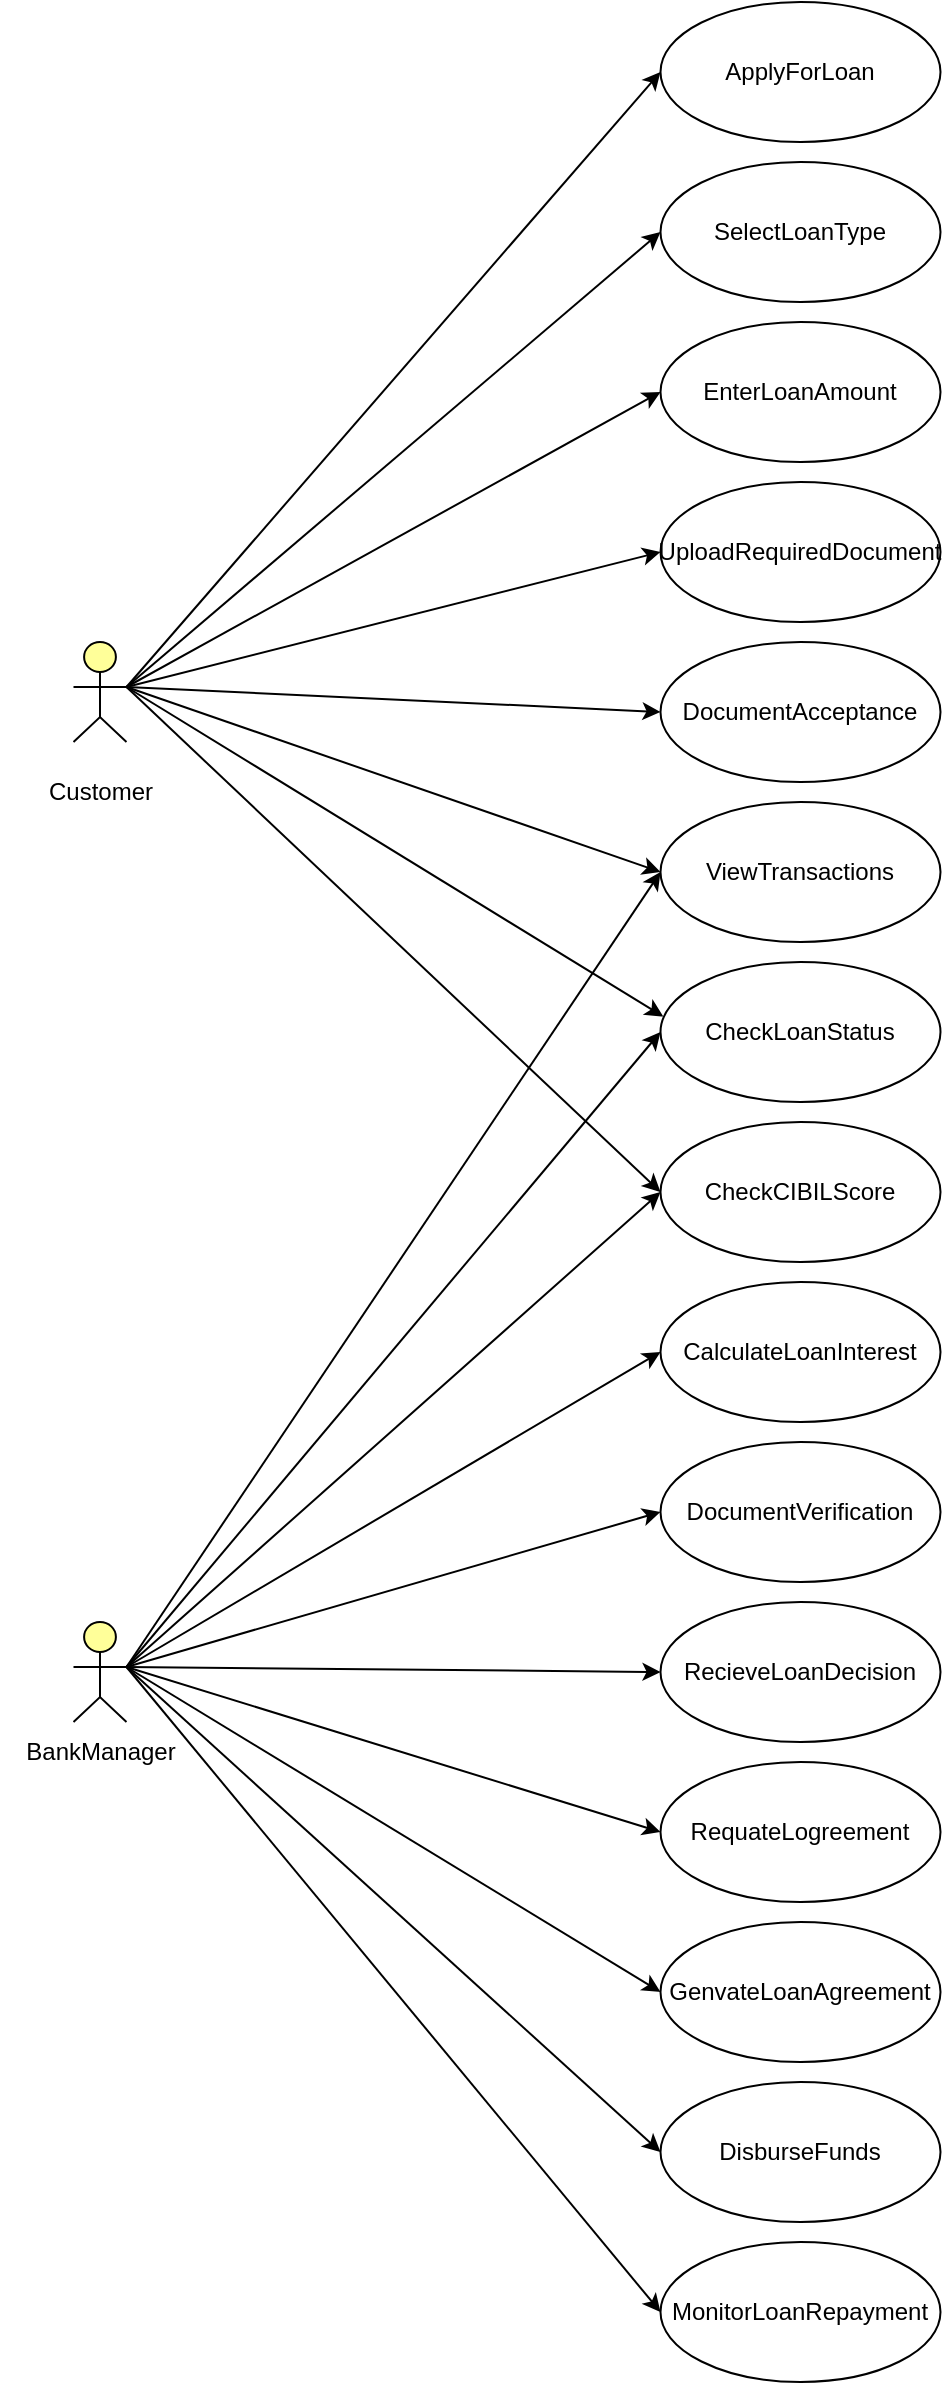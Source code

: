 <mxfile version="28.1.0">
  <diagram name="Page-1" id="BDV_i7JmWRo69FhILaVu">
    <mxGraphModel dx="1017" dy="553" grid="1" gridSize="10" guides="1" tooltips="1" connect="1" arrows="1" fold="1" page="1" pageScale="1" pageWidth="850" pageHeight="1100" math="0" shadow="0">
      <root>
        <mxCell id="0" />
        <mxCell id="1" parent="0" />
        <mxCell id="sCJvsAIUte83GV9f1clO-2" value="CheckCIBILScore" style="ellipse;whiteSpace=wrap;html=1;" parent="1" vertex="1">
          <mxGeometry x="775.25" y="820" width="140" height="70" as="geometry" />
        </mxCell>
        <mxCell id="sCJvsAIUte83GV9f1clO-3" value="CheckLoanStatus" style="ellipse;whiteSpace=wrap;html=1;" parent="1" vertex="1">
          <mxGeometry x="775.25" y="740" width="140" height="70" as="geometry" />
        </mxCell>
        <mxCell id="sCJvsAIUte83GV9f1clO-4" value="UploadRequiredDocument" style="ellipse;whiteSpace=wrap;html=1;" parent="1" vertex="1">
          <mxGeometry x="775.25" y="500" width="140" height="70" as="geometry" />
        </mxCell>
        <mxCell id="sCJvsAIUte83GV9f1clO-5" value="ApplyForLoan" style="ellipse;whiteSpace=wrap;html=1;" parent="1" vertex="1">
          <mxGeometry x="775.25" y="260" width="140" height="70" as="geometry" />
        </mxCell>
        <mxCell id="sCJvsAIUte83GV9f1clO-6" value="CalculateLoanInterest" style="ellipse;whiteSpace=wrap;html=1;" parent="1" vertex="1">
          <mxGeometry x="775.25" y="900" width="140" height="70" as="geometry" />
        </mxCell>
        <mxCell id="sCJvsAIUte83GV9f1clO-7" value="SelectLoanType" style="ellipse;whiteSpace=wrap;html=1;" parent="1" vertex="1">
          <mxGeometry x="775.25" y="340" width="140" height="70" as="geometry" />
        </mxCell>
        <mxCell id="sCJvsAIUte83GV9f1clO-8" value="DocumentAcceptance" style="ellipse;whiteSpace=wrap;html=1;" parent="1" vertex="1">
          <mxGeometry x="775.25" y="580" width="140" height="70" as="geometry" />
        </mxCell>
        <mxCell id="sCJvsAIUte83GV9f1clO-9" value="EnterLoanAmount" style="ellipse;whiteSpace=wrap;html=1;" parent="1" vertex="1">
          <mxGeometry x="775.25" y="420" width="140" height="70" as="geometry" />
        </mxCell>
        <mxCell id="sCJvsAIUte83GV9f1clO-10" value="RecieveLoanDecision" style="ellipse;whiteSpace=wrap;html=1;" parent="1" vertex="1">
          <mxGeometry x="775.25" y="1060" width="140" height="70" as="geometry" />
        </mxCell>
        <mxCell id="sCJvsAIUte83GV9f1clO-11" value="ViewTransactions" style="ellipse;whiteSpace=wrap;html=1;" parent="1" vertex="1">
          <mxGeometry x="775.25" y="660" width="140" height="70" as="geometry" />
        </mxCell>
        <mxCell id="sCJvsAIUte83GV9f1clO-13" value="GenvateLoanAgreement" style="ellipse;whiteSpace=wrap;html=1;" parent="1" vertex="1">
          <mxGeometry x="775.25" y="1220" width="140" height="70" as="geometry" />
        </mxCell>
        <mxCell id="sCJvsAIUte83GV9f1clO-14" value="RequateLogreement" style="ellipse;whiteSpace=wrap;html=1;" parent="1" vertex="1">
          <mxGeometry x="775.25" y="1140" width="140" height="70" as="geometry" />
        </mxCell>
        <mxCell id="sCJvsAIUte83GV9f1clO-16" value="" style="html=1;outlineConnect=0;whiteSpace=wrap;fillColor=#ffff99;verticalLabelPosition=bottom;verticalAlign=top;align=center;shape=mxgraph.archimate3.actor;" parent="1" vertex="1">
          <mxGeometry x="481.75" y="1070" width="26.5" height="50" as="geometry" />
        </mxCell>
        <mxCell id="sCJvsAIUte83GV9f1clO-17" value="" style="html=1;outlineConnect=0;whiteSpace=wrap;fillColor=#ffff99;verticalLabelPosition=bottom;verticalAlign=top;align=center;shape=mxgraph.archimate3.actor;" parent="1" vertex="1">
          <mxGeometry x="481.75" y="580" width="26.5" height="50" as="geometry" />
        </mxCell>
        <mxCell id="sCJvsAIUte83GV9f1clO-18" value="Customer" style="text;html=1;align=center;verticalAlign=middle;resizable=0;points=[];autosize=1;strokeColor=none;fillColor=none;" parent="1" vertex="1">
          <mxGeometry x="455" y="640" width="80" height="30" as="geometry" />
        </mxCell>
        <mxCell id="sCJvsAIUte83GV9f1clO-19" value="BankManager" style="text;html=1;align=center;verticalAlign=middle;resizable=0;points=[];autosize=1;strokeColor=none;fillColor=none;" parent="1" vertex="1">
          <mxGeometry x="445" y="1120" width="100" height="30" as="geometry" />
        </mxCell>
        <mxCell id="sCJvsAIUte83GV9f1clO-21" style="edgeStyle=orthogonalEdgeStyle;rounded=0;orthogonalLoop=1;jettySize=auto;html=1;exitX=0.5;exitY=1;exitDx=0;exitDy=0;" parent="1" source="sCJvsAIUte83GV9f1clO-5" target="sCJvsAIUte83GV9f1clO-5" edge="1">
          <mxGeometry relative="1" as="geometry" />
        </mxCell>
        <mxCell id="sCJvsAIUte83GV9f1clO-23" value="" style="endArrow=classic;html=1;rounded=0;exitX=1;exitY=0.45;exitDx=0;exitDy=0;exitPerimeter=0;entryX=0;entryY=0.5;entryDx=0;entryDy=0;" parent="1" source="sCJvsAIUte83GV9f1clO-17" target="sCJvsAIUte83GV9f1clO-8" edge="1">
          <mxGeometry width="50" height="50" relative="1" as="geometry">
            <mxPoint x="745.25" y="850" as="sourcePoint" />
            <mxPoint x="795.25" y="800" as="targetPoint" />
          </mxGeometry>
        </mxCell>
        <mxCell id="sCJvsAIUte83GV9f1clO-24" value="" style="endArrow=classic;html=1;rounded=0;exitX=1;exitY=0.45;exitDx=0;exitDy=0;exitPerimeter=0;entryX=0;entryY=0.5;entryDx=0;entryDy=0;" parent="1" source="sCJvsAIUte83GV9f1clO-17" target="sCJvsAIUte83GV9f1clO-4" edge="1">
          <mxGeometry width="50" height="50" relative="1" as="geometry">
            <mxPoint x="745.25" y="850" as="sourcePoint" />
            <mxPoint x="795.25" y="800" as="targetPoint" />
          </mxGeometry>
        </mxCell>
        <mxCell id="sCJvsAIUte83GV9f1clO-25" value="" style="endArrow=classic;html=1;rounded=0;exitX=1;exitY=0.45;exitDx=0;exitDy=0;exitPerimeter=0;entryX=0;entryY=0.5;entryDx=0;entryDy=0;" parent="1" source="sCJvsAIUte83GV9f1clO-17" target="sCJvsAIUte83GV9f1clO-9" edge="1">
          <mxGeometry width="50" height="50" relative="1" as="geometry">
            <mxPoint x="745.25" y="850" as="sourcePoint" />
            <mxPoint x="795.25" y="800" as="targetPoint" />
          </mxGeometry>
        </mxCell>
        <mxCell id="sCJvsAIUte83GV9f1clO-26" value="" style="endArrow=classic;html=1;rounded=0;exitX=1;exitY=0.45;exitDx=0;exitDy=0;exitPerimeter=0;entryX=0;entryY=0.5;entryDx=0;entryDy=0;" parent="1" source="sCJvsAIUte83GV9f1clO-17" target="sCJvsAIUte83GV9f1clO-7" edge="1">
          <mxGeometry width="50" height="50" relative="1" as="geometry">
            <mxPoint x="745.25" y="850" as="sourcePoint" />
            <mxPoint x="795.25" y="800" as="targetPoint" />
          </mxGeometry>
        </mxCell>
        <mxCell id="sCJvsAIUte83GV9f1clO-27" value="" style="endArrow=classic;html=1;rounded=0;exitX=1;exitY=0.45;exitDx=0;exitDy=0;exitPerimeter=0;entryX=0;entryY=0.5;entryDx=0;entryDy=0;" parent="1" source="sCJvsAIUte83GV9f1clO-17" target="sCJvsAIUte83GV9f1clO-5" edge="1">
          <mxGeometry width="50" height="50" relative="1" as="geometry">
            <mxPoint x="745.25" y="850" as="sourcePoint" />
            <mxPoint x="795.25" y="800" as="targetPoint" />
          </mxGeometry>
        </mxCell>
        <mxCell id="sCJvsAIUte83GV9f1clO-29" value="" style="endArrow=classic;html=1;rounded=0;exitX=1;exitY=0.45;exitDx=0;exitDy=0;exitPerimeter=0;entryX=0;entryY=0.5;entryDx=0;entryDy=0;" parent="1" source="sCJvsAIUte83GV9f1clO-17" target="sCJvsAIUte83GV9f1clO-2" edge="1">
          <mxGeometry width="50" height="50" relative="1" as="geometry">
            <mxPoint x="745.25" y="810" as="sourcePoint" />
            <mxPoint x="795.25" y="760" as="targetPoint" />
          </mxGeometry>
        </mxCell>
        <mxCell id="sCJvsAIUte83GV9f1clO-30" value="" style="endArrow=classic;html=1;rounded=0;entryX=0.01;entryY=0.39;entryDx=0;entryDy=0;entryPerimeter=0;exitX=1;exitY=0.45;exitDx=0;exitDy=0;exitPerimeter=0;" parent="1" source="sCJvsAIUte83GV9f1clO-17" target="sCJvsAIUte83GV9f1clO-3" edge="1">
          <mxGeometry width="50" height="50" relative="1" as="geometry">
            <mxPoint x="515.25" y="600" as="sourcePoint" />
            <mxPoint x="795.25" y="760" as="targetPoint" />
          </mxGeometry>
        </mxCell>
        <mxCell id="sCJvsAIUte83GV9f1clO-32" value="" style="endArrow=classic;html=1;rounded=0;exitX=1;exitY=0.45;exitDx=0;exitDy=0;exitPerimeter=0;entryX=0;entryY=0.5;entryDx=0;entryDy=0;" parent="1" source="sCJvsAIUte83GV9f1clO-16" target="sCJvsAIUte83GV9f1clO-2" edge="1">
          <mxGeometry width="50" height="50" relative="1" as="geometry">
            <mxPoint x="745.25" y="1100" as="sourcePoint" />
            <mxPoint x="785.25" y="1060" as="targetPoint" />
          </mxGeometry>
        </mxCell>
        <mxCell id="sCJvsAIUte83GV9f1clO-33" value="" style="endArrow=classic;html=1;rounded=0;exitX=1;exitY=0.45;exitDx=0;exitDy=0;exitPerimeter=0;entryX=0;entryY=0.5;entryDx=0;entryDy=0;" parent="1" source="sCJvsAIUte83GV9f1clO-16" target="sCJvsAIUte83GV9f1clO-3" edge="1">
          <mxGeometry width="50" height="50" relative="1" as="geometry">
            <mxPoint x="745.25" y="1000" as="sourcePoint" />
            <mxPoint x="795.25" y="950" as="targetPoint" />
          </mxGeometry>
        </mxCell>
        <mxCell id="sCJvsAIUte83GV9f1clO-38" value="" style="endArrow=classic;html=1;rounded=0;exitX=1;exitY=0.45;exitDx=0;exitDy=0;exitPerimeter=0;entryX=0;entryY=0.5;entryDx=0;entryDy=0;" parent="1" source="sCJvsAIUte83GV9f1clO-16" target="sCJvsAIUte83GV9f1clO-14" edge="1">
          <mxGeometry width="50" height="50" relative="1" as="geometry">
            <mxPoint x="745.25" y="1050" as="sourcePoint" />
            <mxPoint x="795.25" y="1000" as="targetPoint" />
          </mxGeometry>
        </mxCell>
        <mxCell id="sCJvsAIUte83GV9f1clO-39" value="" style="endArrow=classic;html=1;rounded=0;exitX=1;exitY=0.45;exitDx=0;exitDy=0;exitPerimeter=0;entryX=0;entryY=0.5;entryDx=0;entryDy=0;" parent="1" source="sCJvsAIUte83GV9f1clO-16" target="sCJvsAIUte83GV9f1clO-13" edge="1">
          <mxGeometry width="50" height="50" relative="1" as="geometry">
            <mxPoint x="745.25" y="1050" as="sourcePoint" />
            <mxPoint x="795.25" y="1000" as="targetPoint" />
          </mxGeometry>
        </mxCell>
        <mxCell id="sCJvsAIUte83GV9f1clO-47" value="DocumentVerification" style="ellipse;whiteSpace=wrap;html=1;" parent="1" vertex="1">
          <mxGeometry x="775.25" y="980" width="140" height="70" as="geometry" />
        </mxCell>
        <mxCell id="sCJvsAIUte83GV9f1clO-49" value="" style="endArrow=classic;html=1;rounded=0;exitX=1;exitY=0.45;exitDx=0;exitDy=0;exitPerimeter=0;entryX=0;entryY=0.5;entryDx=0;entryDy=0;" parent="1" source="sCJvsAIUte83GV9f1clO-17" target="sCJvsAIUte83GV9f1clO-11" edge="1">
          <mxGeometry width="50" height="50" relative="1" as="geometry">
            <mxPoint x="735.25" y="600" as="sourcePoint" />
            <mxPoint x="785.25" y="550" as="targetPoint" />
          </mxGeometry>
        </mxCell>
        <mxCell id="sCJvsAIUte83GV9f1clO-50" value="MonitorLoanRepayment" style="ellipse;whiteSpace=wrap;html=1;" parent="1" vertex="1">
          <mxGeometry x="775.25" y="1380" width="140" height="70" as="geometry" />
        </mxCell>
        <mxCell id="sCJvsAIUte83GV9f1clO-51" value="DisburseFunds" style="ellipse;whiteSpace=wrap;html=1;" parent="1" vertex="1">
          <mxGeometry x="775.25" y="1300" width="140" height="70" as="geometry" />
        </mxCell>
        <mxCell id="sCJvsAIUte83GV9f1clO-53" value="" style="endArrow=classic;html=1;rounded=0;exitX=1;exitY=0.45;exitDx=0;exitDy=0;exitPerimeter=0;entryX=0;entryY=0.5;entryDx=0;entryDy=0;" parent="1" source="sCJvsAIUte83GV9f1clO-16" target="sCJvsAIUte83GV9f1clO-51" edge="1">
          <mxGeometry width="50" height="50" relative="1" as="geometry">
            <mxPoint x="716.5" y="1412.5" as="sourcePoint" />
            <mxPoint x="1003.5" y="1190" as="targetPoint" />
          </mxGeometry>
        </mxCell>
        <mxCell id="sCJvsAIUte83GV9f1clO-54" value="" style="endArrow=classic;html=1;rounded=0;entryX=0;entryY=0.5;entryDx=0;entryDy=0;exitX=1;exitY=0.45;exitDx=0;exitDy=0;exitPerimeter=0;" parent="1" source="sCJvsAIUte83GV9f1clO-16" target="sCJvsAIUte83GV9f1clO-50" edge="1">
          <mxGeometry width="50" height="50" relative="1" as="geometry">
            <mxPoint x="600" y="1350" as="sourcePoint" />
            <mxPoint x="1003.5" y="1190" as="targetPoint" />
          </mxGeometry>
        </mxCell>
        <mxCell id="sCJvsAIUte83GV9f1clO-55" value="" style="endArrow=classic;html=1;rounded=0;exitX=1;exitY=0.45;exitDx=0;exitDy=0;exitPerimeter=0;entryX=0;entryY=0.5;entryDx=0;entryDy=0;" parent="1" source="sCJvsAIUte83GV9f1clO-16" target="sCJvsAIUte83GV9f1clO-6" edge="1">
          <mxGeometry width="50" height="50" relative="1" as="geometry">
            <mxPoint x="550" y="1170" as="sourcePoint" />
            <mxPoint x="600" y="1120" as="targetPoint" />
          </mxGeometry>
        </mxCell>
        <mxCell id="sCJvsAIUte83GV9f1clO-56" value="" style="endArrow=classic;html=1;rounded=0;exitX=1;exitY=0.45;exitDx=0;exitDy=0;exitPerimeter=0;entryX=0;entryY=0.5;entryDx=0;entryDy=0;" parent="1" source="sCJvsAIUte83GV9f1clO-16" target="sCJvsAIUte83GV9f1clO-47" edge="1">
          <mxGeometry width="50" height="50" relative="1" as="geometry">
            <mxPoint x="550" y="1110" as="sourcePoint" />
            <mxPoint x="600" y="1060" as="targetPoint" />
          </mxGeometry>
        </mxCell>
        <mxCell id="sCJvsAIUte83GV9f1clO-57" value="" style="endArrow=classic;html=1;rounded=0;exitX=1;exitY=0.45;exitDx=0;exitDy=0;exitPerimeter=0;entryX=0;entryY=0.5;entryDx=0;entryDy=0;" parent="1" source="sCJvsAIUte83GV9f1clO-16" target="sCJvsAIUte83GV9f1clO-10" edge="1">
          <mxGeometry width="50" height="50" relative="1" as="geometry">
            <mxPoint x="550" y="1110" as="sourcePoint" />
            <mxPoint x="600" y="1060" as="targetPoint" />
          </mxGeometry>
        </mxCell>
        <mxCell id="sCJvsAIUte83GV9f1clO-58" value="" style="endArrow=classic;html=1;rounded=0;exitX=1;exitY=0.45;exitDx=0;exitDy=0;exitPerimeter=0;entryX=0;entryY=0.5;entryDx=0;entryDy=0;" parent="1" source="sCJvsAIUte83GV9f1clO-16" target="sCJvsAIUte83GV9f1clO-11" edge="1">
          <mxGeometry width="50" height="50" relative="1" as="geometry">
            <mxPoint x="550" y="950" as="sourcePoint" />
            <mxPoint x="600" y="900" as="targetPoint" />
          </mxGeometry>
        </mxCell>
      </root>
    </mxGraphModel>
  </diagram>
</mxfile>
